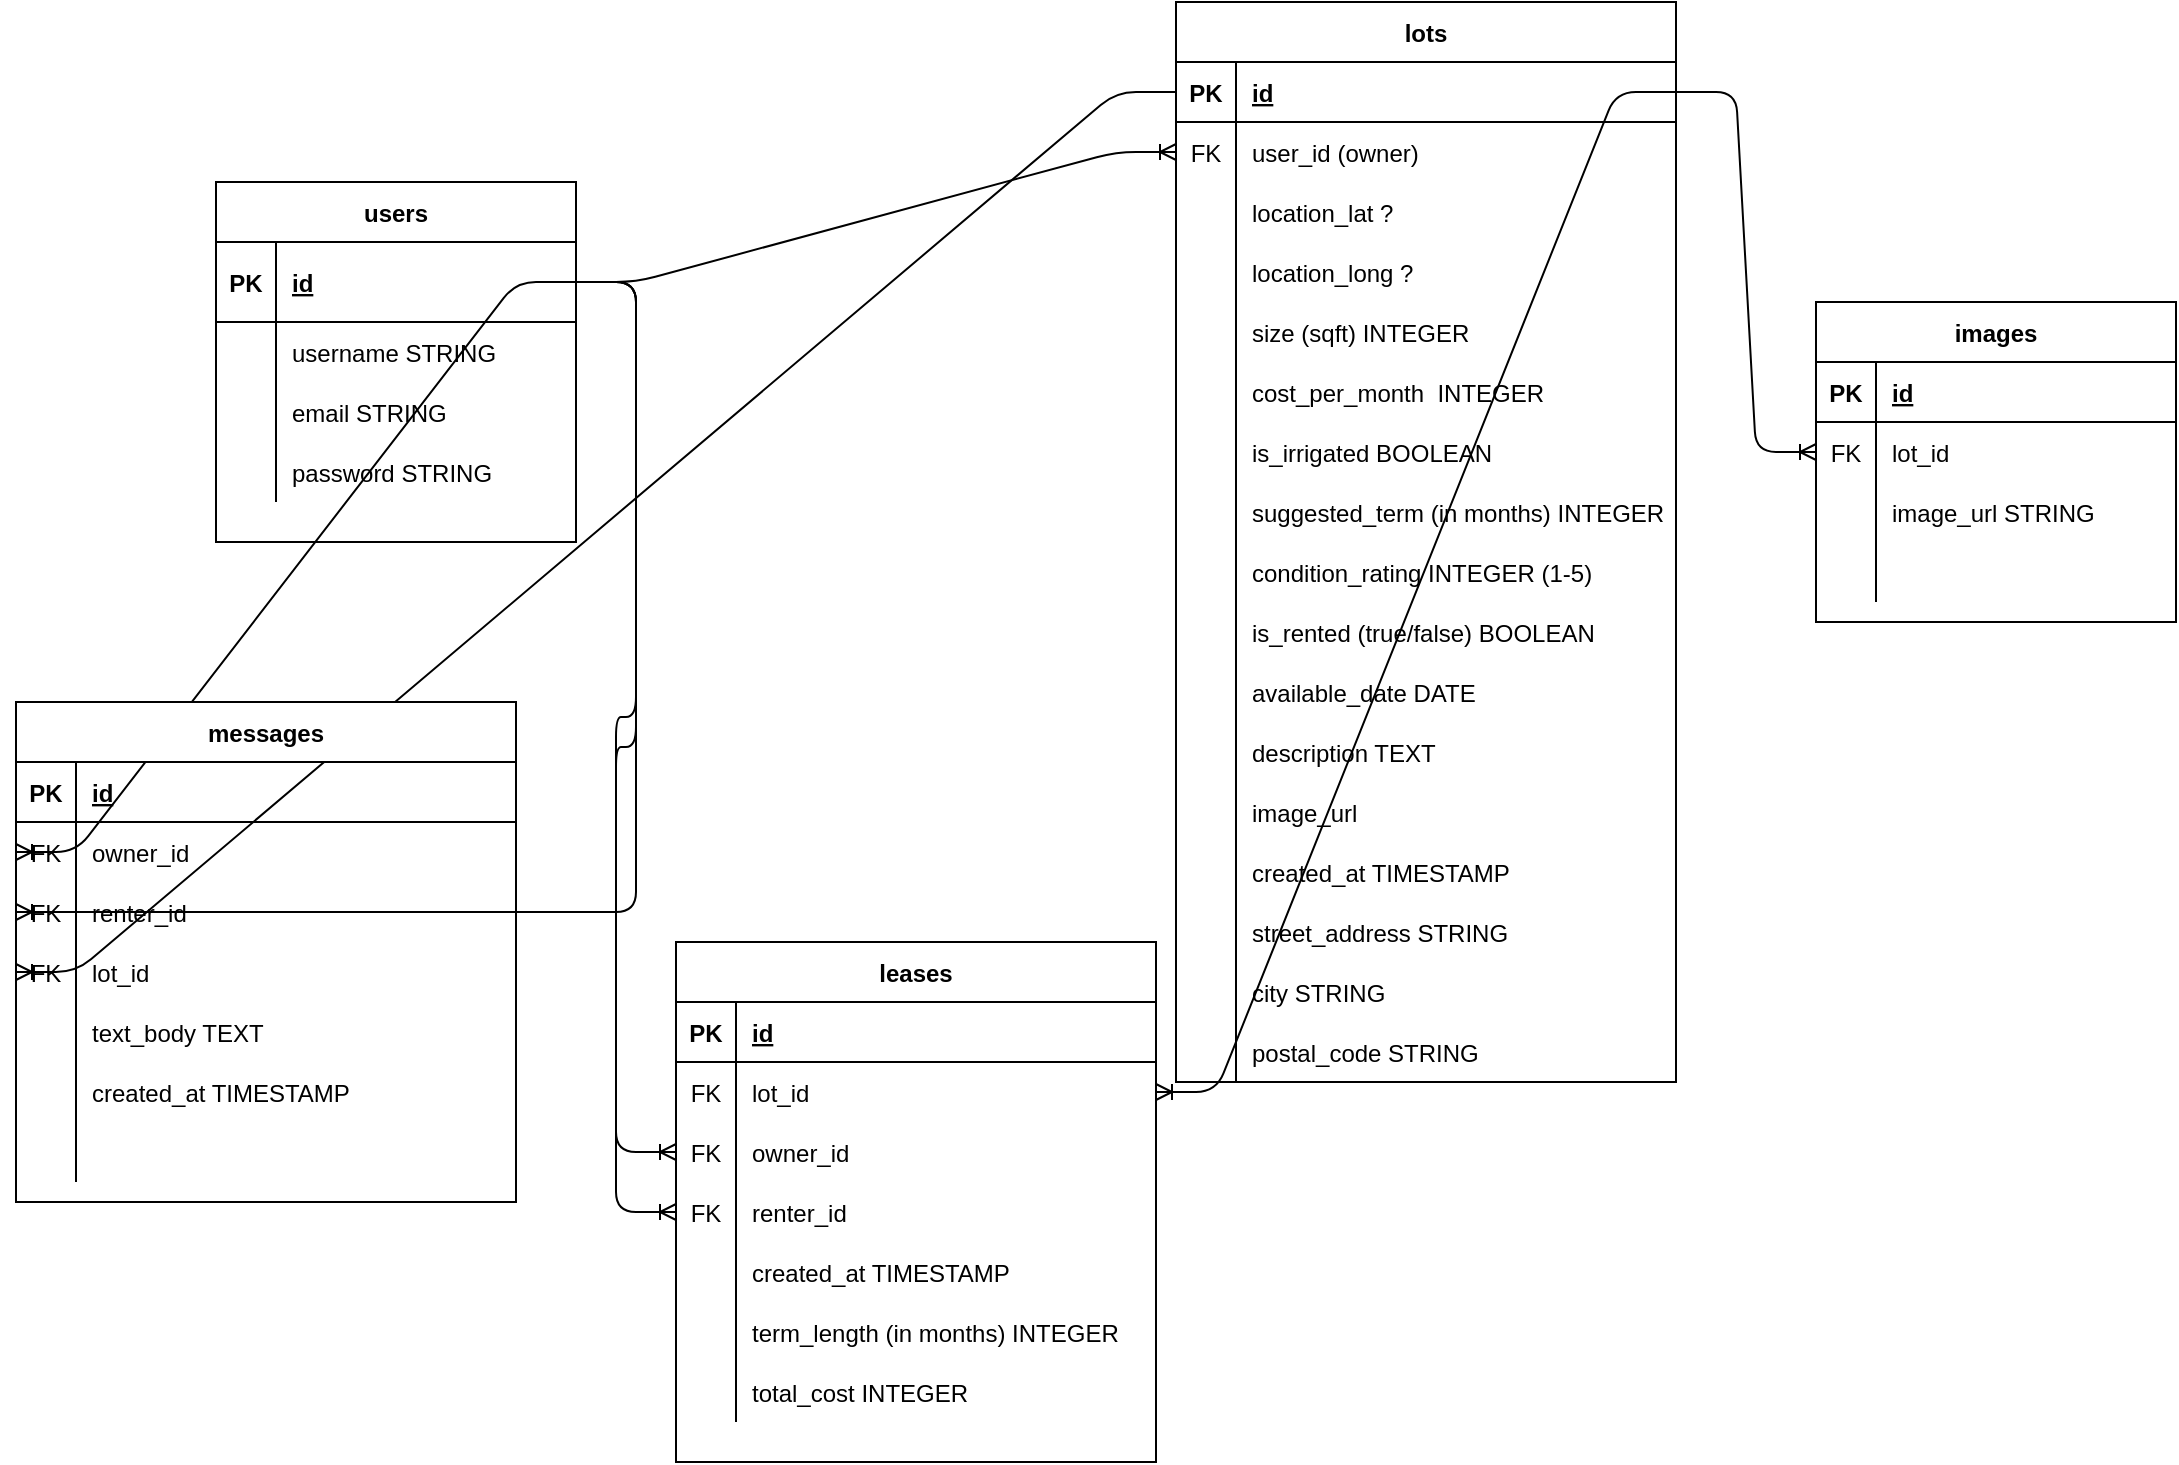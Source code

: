 <mxfile version="13.6.9" type="github"><diagram id="R2lEEEUBdFMjLlhIrx00" name="Page-1"><mxGraphModel dx="2272" dy="1901" grid="1" gridSize="10" guides="1" tooltips="1" connect="1" arrows="1" fold="1" page="1" pageScale="1" pageWidth="850" pageHeight="1100" math="0" shadow="0" extFonts="Permanent Marker^https://fonts.googleapis.com/css?family=Permanent+Marker"><root><mxCell id="0"/><mxCell id="1" parent="0"/><mxCell id="a0rwu356vrg9U6eMvAdR-112" value="" style="edgeStyle=entityRelationEdgeStyle;fontSize=12;html=1;endArrow=ERoneToMany;exitX=1;exitY=0.5;exitDx=0;exitDy=0;entryX=0;entryY=0.5;entryDx=0;entryDy=0;" parent="1" source="C-vyLk0tnHw3VtMMgP7b-3" target="a0rwu356vrg9U6eMvAdR-120" edge="1"><mxGeometry width="100" height="100" relative="1" as="geometry"><mxPoint x="340" y="490" as="sourcePoint"/><mxPoint x="260" y="380" as="targetPoint"/></mxGeometry></mxCell><mxCell id="a0rwu356vrg9U6eMvAdR-151" value="" style="edgeStyle=entityRelationEdgeStyle;fontSize=12;html=1;endArrow=ERoneToMany;exitX=1;exitY=0.5;exitDx=0;exitDy=0;" parent="1" source="C-vyLk0tnHw3VtMMgP7b-24" target="a0rwu356vrg9U6eMvAdR-141" edge="1"><mxGeometry width="100" height="100" relative="1" as="geometry"><mxPoint x="340" y="490" as="sourcePoint"/><mxPoint x="440" y="390" as="targetPoint"/></mxGeometry></mxCell><mxCell id="ce0OJSLuNJssaKW6J5mn-14" value="" style="edgeStyle=entityRelationEdgeStyle;fontSize=12;html=1;endArrow=ERoneToMany;entryX=0;entryY=0.5;entryDx=0;entryDy=0;" parent="1" source="C-vyLk0tnHw3VtMMgP7b-24" target="ce0OJSLuNJssaKW6J5mn-5" edge="1"><mxGeometry width="100" height="100" relative="1" as="geometry"><mxPoint x="500" y="60" as="sourcePoint"/><mxPoint x="470" y="410" as="targetPoint"/></mxGeometry></mxCell><mxCell id="ce0OJSLuNJssaKW6J5mn-21" value="" style="edgeStyle=entityRelationEdgeStyle;fontSize=12;html=1;endArrow=ERoneToMany;exitX=1;exitY=0.5;exitDx=0;exitDy=0;" parent="1" source="C-vyLk0tnHw3VtMMgP7b-3" target="a0rwu356vrg9U6eMvAdR-144" edge="1"><mxGeometry width="100" height="100" relative="1" as="geometry"><mxPoint x="470" y="55" as="sourcePoint"/><mxPoint x="360" y="635" as="targetPoint"/></mxGeometry></mxCell><mxCell id="ce0OJSLuNJssaKW6J5mn-22" value="" style="edgeStyle=entityRelationEdgeStyle;fontSize=12;html=1;endArrow=ERoneToMany;entryX=0;entryY=0.5;entryDx=0;entryDy=0;" parent="1" source="C-vyLk0tnHw3VtMMgP7b-3" target="a0rwu356vrg9U6eMvAdR-147" edge="1"><mxGeometry width="100" height="100" relative="1" as="geometry"><mxPoint x="470" y="85" as="sourcePoint"/><mxPoint x="570" y="615" as="targetPoint"/></mxGeometry></mxCell><mxCell id="C-vyLk0tnHw3VtMMgP7b-23" value="lots" style="shape=table;startSize=30;container=1;collapsible=1;childLayout=tableLayout;fixedRows=1;rowLines=0;fontStyle=1;align=center;resizeLast=1;" parent="1" vertex="1"><mxGeometry x="500" y="-10" width="250" height="540" as="geometry"/></mxCell><mxCell id="C-vyLk0tnHw3VtMMgP7b-24" value="" style="shape=partialRectangle;collapsible=0;dropTarget=0;pointerEvents=0;fillColor=none;points=[[0,0.5],[1,0.5]];portConstraint=eastwest;top=0;left=0;right=0;bottom=1;" parent="C-vyLk0tnHw3VtMMgP7b-23" vertex="1"><mxGeometry y="30" width="250" height="30" as="geometry"/></mxCell><mxCell id="C-vyLk0tnHw3VtMMgP7b-25" value="PK" style="shape=partialRectangle;overflow=hidden;connectable=0;fillColor=none;top=0;left=0;bottom=0;right=0;fontStyle=1;" parent="C-vyLk0tnHw3VtMMgP7b-24" vertex="1"><mxGeometry width="30" height="30" as="geometry"/></mxCell><mxCell id="C-vyLk0tnHw3VtMMgP7b-26" value="id" style="shape=partialRectangle;overflow=hidden;connectable=0;fillColor=none;top=0;left=0;bottom=0;right=0;align=left;spacingLeft=6;fontStyle=5;" parent="C-vyLk0tnHw3VtMMgP7b-24" vertex="1"><mxGeometry x="30" width="220" height="30" as="geometry"/></mxCell><mxCell id="a0rwu356vrg9U6eMvAdR-120" style="shape=partialRectangle;collapsible=0;dropTarget=0;pointerEvents=0;fillColor=none;points=[[0,0.5],[1,0.5]];portConstraint=eastwest;top=0;left=0;right=0;bottom=0;" parent="C-vyLk0tnHw3VtMMgP7b-23" vertex="1"><mxGeometry y="60" width="250" height="30" as="geometry"/></mxCell><mxCell id="a0rwu356vrg9U6eMvAdR-121" value="FK" style="shape=partialRectangle;overflow=hidden;connectable=0;fillColor=none;top=0;left=0;bottom=0;right=0;" parent="a0rwu356vrg9U6eMvAdR-120" vertex="1"><mxGeometry width="30" height="30" as="geometry"/></mxCell><mxCell id="a0rwu356vrg9U6eMvAdR-122" value="user_id (owner)" style="shape=partialRectangle;overflow=hidden;connectable=0;fillColor=none;top=0;left=0;bottom=0;right=0;align=left;spacingLeft=6;" parent="a0rwu356vrg9U6eMvAdR-120" vertex="1"><mxGeometry x="30" width="220" height="30" as="geometry"/></mxCell><mxCell id="C-vyLk0tnHw3VtMMgP7b-27" value="" style="shape=partialRectangle;collapsible=0;dropTarget=0;pointerEvents=0;fillColor=none;points=[[0,0.5],[1,0.5]];portConstraint=eastwest;top=0;left=0;right=0;bottom=0;" parent="C-vyLk0tnHw3VtMMgP7b-23" vertex="1"><mxGeometry y="90" width="250" height="30" as="geometry"/></mxCell><mxCell id="C-vyLk0tnHw3VtMMgP7b-28" value="" style="shape=partialRectangle;overflow=hidden;connectable=0;fillColor=none;top=0;left=0;bottom=0;right=0;" parent="C-vyLk0tnHw3VtMMgP7b-27" vertex="1"><mxGeometry width="30" height="30" as="geometry"/></mxCell><mxCell id="C-vyLk0tnHw3VtMMgP7b-29" value="location_lat ?" style="shape=partialRectangle;overflow=hidden;connectable=0;fillColor=none;top=0;left=0;bottom=0;right=0;align=left;spacingLeft=6;" parent="C-vyLk0tnHw3VtMMgP7b-27" vertex="1"><mxGeometry x="30" width="220" height="30" as="geometry"/></mxCell><mxCell id="a0rwu356vrg9U6eMvAdR-4" value="" style="shape=partialRectangle;collapsible=0;dropTarget=0;pointerEvents=0;fillColor=none;points=[[0,0.5],[1,0.5]];portConstraint=eastwest;top=0;left=0;right=0;bottom=0;" parent="C-vyLk0tnHw3VtMMgP7b-23" vertex="1"><mxGeometry y="120" width="250" height="30" as="geometry"/></mxCell><mxCell id="a0rwu356vrg9U6eMvAdR-5" value="" style="shape=partialRectangle;overflow=hidden;connectable=0;fillColor=none;top=0;left=0;bottom=0;right=0;" parent="a0rwu356vrg9U6eMvAdR-4" vertex="1"><mxGeometry width="30" height="30" as="geometry"/></mxCell><mxCell id="a0rwu356vrg9U6eMvAdR-6" value="location_long ?" style="shape=partialRectangle;overflow=hidden;connectable=0;fillColor=none;top=0;left=0;bottom=0;right=0;align=left;spacingLeft=6;" parent="a0rwu356vrg9U6eMvAdR-4" vertex="1"><mxGeometry x="30" width="220" height="30" as="geometry"/></mxCell><mxCell id="a0rwu356vrg9U6eMvAdR-7" value="" style="shape=partialRectangle;collapsible=0;dropTarget=0;pointerEvents=0;fillColor=none;points=[[0,0.5],[1,0.5]];portConstraint=eastwest;top=0;left=0;right=0;bottom=0;" parent="C-vyLk0tnHw3VtMMgP7b-23" vertex="1"><mxGeometry y="150" width="250" height="30" as="geometry"/></mxCell><mxCell id="a0rwu356vrg9U6eMvAdR-8" value="" style="shape=partialRectangle;overflow=hidden;connectable=0;fillColor=none;top=0;left=0;bottom=0;right=0;" parent="a0rwu356vrg9U6eMvAdR-7" vertex="1"><mxGeometry width="30" height="30" as="geometry"/></mxCell><mxCell id="a0rwu356vrg9U6eMvAdR-9" value="size (sqft) INTEGER" style="shape=partialRectangle;overflow=hidden;connectable=0;fillColor=none;top=0;left=0;bottom=0;right=0;align=left;spacingLeft=6;" parent="a0rwu356vrg9U6eMvAdR-7" vertex="1"><mxGeometry x="30" width="220" height="30" as="geometry"/></mxCell><mxCell id="a0rwu356vrg9U6eMvAdR-10" value="" style="shape=partialRectangle;collapsible=0;dropTarget=0;pointerEvents=0;fillColor=none;points=[[0,0.5],[1,0.5]];portConstraint=eastwest;top=0;left=0;right=0;bottom=0;" parent="C-vyLk0tnHw3VtMMgP7b-23" vertex="1"><mxGeometry y="180" width="250" height="30" as="geometry"/></mxCell><mxCell id="a0rwu356vrg9U6eMvAdR-11" value="" style="shape=partialRectangle;overflow=hidden;connectable=0;fillColor=none;top=0;left=0;bottom=0;right=0;" parent="a0rwu356vrg9U6eMvAdR-10" vertex="1"><mxGeometry width="30" height="30" as="geometry"/></mxCell><mxCell id="a0rwu356vrg9U6eMvAdR-12" value="cost_per_month  INTEGER" style="shape=partialRectangle;overflow=hidden;connectable=0;fillColor=none;top=0;left=0;bottom=0;right=0;align=left;spacingLeft=6;" parent="a0rwu356vrg9U6eMvAdR-10" vertex="1"><mxGeometry x="30" width="220" height="30" as="geometry"/></mxCell><mxCell id="a0rwu356vrg9U6eMvAdR-13" value="" style="shape=partialRectangle;collapsible=0;dropTarget=0;pointerEvents=0;fillColor=none;points=[[0,0.5],[1,0.5]];portConstraint=eastwest;top=0;left=0;right=0;bottom=0;" parent="C-vyLk0tnHw3VtMMgP7b-23" vertex="1"><mxGeometry y="210" width="250" height="30" as="geometry"/></mxCell><mxCell id="a0rwu356vrg9U6eMvAdR-14" value="" style="shape=partialRectangle;overflow=hidden;connectable=0;fillColor=none;top=0;left=0;bottom=0;right=0;" parent="a0rwu356vrg9U6eMvAdR-13" vertex="1"><mxGeometry width="30" height="30" as="geometry"/></mxCell><mxCell id="a0rwu356vrg9U6eMvAdR-15" value="is_irrigated BOOLEAN" style="shape=partialRectangle;overflow=hidden;connectable=0;fillColor=none;top=0;left=0;bottom=0;right=0;align=left;spacingLeft=6;" parent="a0rwu356vrg9U6eMvAdR-13" vertex="1"><mxGeometry x="30" width="220" height="30" as="geometry"/></mxCell><mxCell id="a0rwu356vrg9U6eMvAdR-16" value="" style="shape=partialRectangle;collapsible=0;dropTarget=0;pointerEvents=0;fillColor=none;points=[[0,0.5],[1,0.5]];portConstraint=eastwest;top=0;left=0;right=0;bottom=0;" parent="C-vyLk0tnHw3VtMMgP7b-23" vertex="1"><mxGeometry y="240" width="250" height="30" as="geometry"/></mxCell><mxCell id="a0rwu356vrg9U6eMvAdR-17" value="" style="shape=partialRectangle;overflow=hidden;connectable=0;fillColor=none;top=0;left=0;bottom=0;right=0;" parent="a0rwu356vrg9U6eMvAdR-16" vertex="1"><mxGeometry width="30" height="30" as="geometry"/></mxCell><mxCell id="a0rwu356vrg9U6eMvAdR-18" value="suggested_term (in months) INTEGER" style="shape=partialRectangle;overflow=hidden;connectable=0;fillColor=none;top=0;left=0;bottom=0;right=0;align=left;spacingLeft=6;" parent="a0rwu356vrg9U6eMvAdR-16" vertex="1"><mxGeometry x="30" width="220" height="30" as="geometry"/></mxCell><mxCell id="a0rwu356vrg9U6eMvAdR-85" value="" style="shape=partialRectangle;collapsible=0;dropTarget=0;pointerEvents=0;fillColor=none;points=[[0,0.5],[1,0.5]];portConstraint=eastwest;top=0;left=0;right=0;bottom=0;" parent="C-vyLk0tnHw3VtMMgP7b-23" vertex="1"><mxGeometry y="270" width="250" height="30" as="geometry"/></mxCell><mxCell id="a0rwu356vrg9U6eMvAdR-86" value="" style="shape=partialRectangle;overflow=hidden;connectable=0;fillColor=none;top=0;left=0;bottom=0;right=0;" parent="a0rwu356vrg9U6eMvAdR-85" vertex="1"><mxGeometry width="30" height="30" as="geometry"/></mxCell><mxCell id="a0rwu356vrg9U6eMvAdR-87" value="condition_rating INTEGER (1-5)" style="shape=partialRectangle;overflow=hidden;connectable=0;fillColor=none;top=0;left=0;bottom=0;right=0;align=left;spacingLeft=6;" parent="a0rwu356vrg9U6eMvAdR-85" vertex="1"><mxGeometry x="30" width="220" height="30" as="geometry"/></mxCell><mxCell id="a0rwu356vrg9U6eMvAdR-116" style="shape=partialRectangle;collapsible=0;dropTarget=0;pointerEvents=0;fillColor=none;points=[[0,0.5],[1,0.5]];portConstraint=eastwest;top=0;left=0;right=0;bottom=0;" parent="C-vyLk0tnHw3VtMMgP7b-23" vertex="1"><mxGeometry y="300" width="250" height="30" as="geometry"/></mxCell><mxCell id="a0rwu356vrg9U6eMvAdR-117" style="shape=partialRectangle;overflow=hidden;connectable=0;fillColor=none;top=0;left=0;bottom=0;right=0;" parent="a0rwu356vrg9U6eMvAdR-116" vertex="1"><mxGeometry width="30" height="30" as="geometry"/></mxCell><mxCell id="a0rwu356vrg9U6eMvAdR-118" value="is_rented (true/false) BOOLEAN" style="shape=partialRectangle;overflow=hidden;connectable=0;fillColor=none;top=0;left=0;bottom=0;right=0;align=left;spacingLeft=6;" parent="a0rwu356vrg9U6eMvAdR-116" vertex="1"><mxGeometry x="30" width="220" height="30" as="geometry"/></mxCell><mxCell id="ce0OJSLuNJssaKW6J5mn-18" style="shape=partialRectangle;collapsible=0;dropTarget=0;pointerEvents=0;fillColor=none;points=[[0,0.5],[1,0.5]];portConstraint=eastwest;top=0;left=0;right=0;bottom=0;" parent="C-vyLk0tnHw3VtMMgP7b-23" vertex="1"><mxGeometry y="330" width="250" height="30" as="geometry"/></mxCell><mxCell id="ce0OJSLuNJssaKW6J5mn-19" style="shape=partialRectangle;overflow=hidden;connectable=0;fillColor=none;top=0;left=0;bottom=0;right=0;" parent="ce0OJSLuNJssaKW6J5mn-18" vertex="1"><mxGeometry width="30" height="30" as="geometry"/></mxCell><mxCell id="ce0OJSLuNJssaKW6J5mn-20" value="available_date DATE" style="shape=partialRectangle;overflow=hidden;connectable=0;fillColor=none;top=0;left=0;bottom=0;right=0;align=left;spacingLeft=6;" parent="ce0OJSLuNJssaKW6J5mn-18" vertex="1"><mxGeometry x="30" width="220" height="30" as="geometry"/></mxCell><mxCell id="a0rwu356vrg9U6eMvAdR-109" style="shape=partialRectangle;collapsible=0;dropTarget=0;pointerEvents=0;fillColor=none;points=[[0,0.5],[1,0.5]];portConstraint=eastwest;top=0;left=0;right=0;bottom=0;" parent="C-vyLk0tnHw3VtMMgP7b-23" vertex="1"><mxGeometry y="360" width="250" height="30" as="geometry"/></mxCell><mxCell id="a0rwu356vrg9U6eMvAdR-110" style="shape=partialRectangle;overflow=hidden;connectable=0;fillColor=none;top=0;left=0;bottom=0;right=0;" parent="a0rwu356vrg9U6eMvAdR-109" vertex="1"><mxGeometry width="30" height="30" as="geometry"/></mxCell><mxCell id="a0rwu356vrg9U6eMvAdR-111" value="description TEXT" style="shape=partialRectangle;overflow=hidden;connectable=0;fillColor=none;top=0;left=0;bottom=0;right=0;align=left;spacingLeft=6;" parent="a0rwu356vrg9U6eMvAdR-109" vertex="1"><mxGeometry x="30" width="220" height="30" as="geometry"/></mxCell><mxCell id="a0rwu356vrg9U6eMvAdR-158" style="shape=partialRectangle;collapsible=0;dropTarget=0;pointerEvents=0;fillColor=none;points=[[0,0.5],[1,0.5]];portConstraint=eastwest;top=0;left=0;right=0;bottom=0;" parent="C-vyLk0tnHw3VtMMgP7b-23" vertex="1"><mxGeometry y="390" width="250" height="30" as="geometry"/></mxCell><mxCell id="a0rwu356vrg9U6eMvAdR-159" style="shape=partialRectangle;overflow=hidden;connectable=0;fillColor=none;top=0;left=0;bottom=0;right=0;" parent="a0rwu356vrg9U6eMvAdR-158" vertex="1"><mxGeometry width="30" height="30" as="geometry"/></mxCell><mxCell id="a0rwu356vrg9U6eMvAdR-160" value="image_url" style="shape=partialRectangle;overflow=hidden;connectable=0;fillColor=none;top=0;left=0;bottom=0;right=0;align=left;spacingLeft=6;" parent="a0rwu356vrg9U6eMvAdR-158" vertex="1"><mxGeometry x="30" width="220" height="30" as="geometry"/></mxCell><mxCell id="a0rwu356vrg9U6eMvAdR-91" value="" style="shape=partialRectangle;collapsible=0;dropTarget=0;pointerEvents=0;fillColor=none;points=[[0,0.5],[1,0.5]];portConstraint=eastwest;top=0;left=0;right=0;bottom=0;" parent="C-vyLk0tnHw3VtMMgP7b-23" vertex="1"><mxGeometry y="420" width="250" height="30" as="geometry"/></mxCell><mxCell id="a0rwu356vrg9U6eMvAdR-92" value="" style="shape=partialRectangle;overflow=hidden;connectable=0;fillColor=none;top=0;left=0;bottom=0;right=0;" parent="a0rwu356vrg9U6eMvAdR-91" vertex="1"><mxGeometry width="30" height="30" as="geometry"/></mxCell><mxCell id="a0rwu356vrg9U6eMvAdR-93" value="created_at TIMESTAMP" style="shape=partialRectangle;overflow=hidden;connectable=0;fillColor=none;top=0;left=0;bottom=0;right=0;align=left;spacingLeft=6;" parent="a0rwu356vrg9U6eMvAdR-91" vertex="1"><mxGeometry x="30" width="220" height="30" as="geometry"/></mxCell><mxCell id="ce0OJSLuNJssaKW6J5mn-15" style="shape=partialRectangle;collapsible=0;dropTarget=0;pointerEvents=0;fillColor=none;points=[[0,0.5],[1,0.5]];portConstraint=eastwest;top=0;left=0;right=0;bottom=0;" parent="C-vyLk0tnHw3VtMMgP7b-23" vertex="1"><mxGeometry y="450" width="250" height="30" as="geometry"/></mxCell><mxCell id="ce0OJSLuNJssaKW6J5mn-16" style="shape=partialRectangle;overflow=hidden;connectable=0;fillColor=none;top=0;left=0;bottom=0;right=0;" parent="ce0OJSLuNJssaKW6J5mn-15" vertex="1"><mxGeometry width="30" height="30" as="geometry"/></mxCell><mxCell id="ce0OJSLuNJssaKW6J5mn-17" value="street_address STRING" style="shape=partialRectangle;overflow=hidden;connectable=0;fillColor=none;top=0;left=0;bottom=0;right=0;align=left;spacingLeft=6;" parent="ce0OJSLuNJssaKW6J5mn-15" vertex="1"><mxGeometry x="30" width="220" height="30" as="geometry"/></mxCell><mxCell id="a0rwu356vrg9U6eMvAdR-94" value="" style="shape=partialRectangle;collapsible=0;dropTarget=0;pointerEvents=0;fillColor=none;points=[[0,0.5],[1,0.5]];portConstraint=eastwest;top=0;left=0;right=0;bottom=0;" parent="C-vyLk0tnHw3VtMMgP7b-23" vertex="1"><mxGeometry y="480" width="250" height="30" as="geometry"/></mxCell><mxCell id="a0rwu356vrg9U6eMvAdR-95" value="" style="shape=partialRectangle;overflow=hidden;connectable=0;fillColor=none;top=0;left=0;bottom=0;right=0;" parent="a0rwu356vrg9U6eMvAdR-94" vertex="1"><mxGeometry width="30" height="30" as="geometry"/></mxCell><mxCell id="a0rwu356vrg9U6eMvAdR-96" value="city STRING" style="shape=partialRectangle;overflow=hidden;connectable=0;fillColor=none;top=0;left=0;bottom=0;right=0;align=left;spacingLeft=6;" parent="a0rwu356vrg9U6eMvAdR-94" vertex="1"><mxGeometry x="30" width="220" height="30" as="geometry"/></mxCell><mxCell id="a0rwu356vrg9U6eMvAdR-97" value="" style="shape=partialRectangle;collapsible=0;dropTarget=0;pointerEvents=0;fillColor=none;points=[[0,0.5],[1,0.5]];portConstraint=eastwest;top=0;left=0;right=0;bottom=0;" parent="C-vyLk0tnHw3VtMMgP7b-23" vertex="1"><mxGeometry y="510" width="250" height="30" as="geometry"/></mxCell><mxCell id="a0rwu356vrg9U6eMvAdR-98" value="" style="shape=partialRectangle;overflow=hidden;connectable=0;fillColor=none;top=0;left=0;bottom=0;right=0;" parent="a0rwu356vrg9U6eMvAdR-97" vertex="1"><mxGeometry width="30" height="30" as="geometry"/></mxCell><mxCell id="a0rwu356vrg9U6eMvAdR-99" value="postal_code STRING" style="shape=partialRectangle;overflow=hidden;connectable=0;fillColor=none;top=0;left=0;bottom=0;right=0;align=left;spacingLeft=6;" parent="a0rwu356vrg9U6eMvAdR-97" vertex="1"><mxGeometry x="30" width="220" height="30" as="geometry"/></mxCell><mxCell id="ce0OJSLuNJssaKW6J5mn-1" value="images" style="shape=table;startSize=30;container=1;collapsible=1;childLayout=tableLayout;fixedRows=1;rowLines=0;fontStyle=1;align=center;resizeLast=1;" parent="1" vertex="1"><mxGeometry x="820" y="140" width="180" height="160" as="geometry"/></mxCell><mxCell id="ce0OJSLuNJssaKW6J5mn-2" value="" style="shape=partialRectangle;collapsible=0;dropTarget=0;pointerEvents=0;fillColor=none;top=0;left=0;bottom=1;right=0;points=[[0,0.5],[1,0.5]];portConstraint=eastwest;" parent="ce0OJSLuNJssaKW6J5mn-1" vertex="1"><mxGeometry y="30" width="180" height="30" as="geometry"/></mxCell><mxCell id="ce0OJSLuNJssaKW6J5mn-3" value="PK" style="shape=partialRectangle;connectable=0;fillColor=none;top=0;left=0;bottom=0;right=0;fontStyle=1;overflow=hidden;" parent="ce0OJSLuNJssaKW6J5mn-2" vertex="1"><mxGeometry width="30" height="30" as="geometry"/></mxCell><mxCell id="ce0OJSLuNJssaKW6J5mn-4" value="id" style="shape=partialRectangle;connectable=0;fillColor=none;top=0;left=0;bottom=0;right=0;align=left;spacingLeft=6;fontStyle=5;overflow=hidden;" parent="ce0OJSLuNJssaKW6J5mn-2" vertex="1"><mxGeometry x="30" width="150" height="30" as="geometry"/></mxCell><mxCell id="ce0OJSLuNJssaKW6J5mn-5" value="" style="shape=partialRectangle;collapsible=0;dropTarget=0;pointerEvents=0;fillColor=none;top=0;left=0;bottom=0;right=0;points=[[0,0.5],[1,0.5]];portConstraint=eastwest;" parent="ce0OJSLuNJssaKW6J5mn-1" vertex="1"><mxGeometry y="60" width="180" height="30" as="geometry"/></mxCell><mxCell id="ce0OJSLuNJssaKW6J5mn-6" value="FK" style="shape=partialRectangle;connectable=0;fillColor=none;top=0;left=0;bottom=0;right=0;editable=1;overflow=hidden;" parent="ce0OJSLuNJssaKW6J5mn-5" vertex="1"><mxGeometry width="30" height="30" as="geometry"/></mxCell><mxCell id="ce0OJSLuNJssaKW6J5mn-7" value="lot_id" style="shape=partialRectangle;connectable=0;fillColor=none;top=0;left=0;bottom=0;right=0;align=left;spacingLeft=6;overflow=hidden;" parent="ce0OJSLuNJssaKW6J5mn-5" vertex="1"><mxGeometry x="30" width="150" height="30" as="geometry"/></mxCell><mxCell id="ce0OJSLuNJssaKW6J5mn-8" value="" style="shape=partialRectangle;collapsible=0;dropTarget=0;pointerEvents=0;fillColor=none;top=0;left=0;bottom=0;right=0;points=[[0,0.5],[1,0.5]];portConstraint=eastwest;" parent="ce0OJSLuNJssaKW6J5mn-1" vertex="1"><mxGeometry y="90" width="180" height="30" as="geometry"/></mxCell><mxCell id="ce0OJSLuNJssaKW6J5mn-9" value="" style="shape=partialRectangle;connectable=0;fillColor=none;top=0;left=0;bottom=0;right=0;editable=1;overflow=hidden;" parent="ce0OJSLuNJssaKW6J5mn-8" vertex="1"><mxGeometry width="30" height="30" as="geometry"/></mxCell><mxCell id="ce0OJSLuNJssaKW6J5mn-10" value="image_url STRING" style="shape=partialRectangle;connectable=0;fillColor=none;top=0;left=0;bottom=0;right=0;align=left;spacingLeft=6;overflow=hidden;" parent="ce0OJSLuNJssaKW6J5mn-8" vertex="1"><mxGeometry x="30" width="150" height="30" as="geometry"/></mxCell><mxCell id="ce0OJSLuNJssaKW6J5mn-11" value="" style="shape=partialRectangle;collapsible=0;dropTarget=0;pointerEvents=0;fillColor=none;top=0;left=0;bottom=0;right=0;points=[[0,0.5],[1,0.5]];portConstraint=eastwest;" parent="ce0OJSLuNJssaKW6J5mn-1" vertex="1"><mxGeometry y="120" width="180" height="30" as="geometry"/></mxCell><mxCell id="ce0OJSLuNJssaKW6J5mn-12" value="" style="shape=partialRectangle;connectable=0;fillColor=none;top=0;left=0;bottom=0;right=0;editable=1;overflow=hidden;" parent="ce0OJSLuNJssaKW6J5mn-11" vertex="1"><mxGeometry width="30" height="30" as="geometry"/></mxCell><mxCell id="ce0OJSLuNJssaKW6J5mn-13" value="" style="shape=partialRectangle;connectable=0;fillColor=none;top=0;left=0;bottom=0;right=0;align=left;spacingLeft=6;overflow=hidden;" parent="ce0OJSLuNJssaKW6J5mn-11" vertex="1"><mxGeometry x="30" width="150" height="30" as="geometry"/></mxCell><mxCell id="C-vyLk0tnHw3VtMMgP7b-2" value="users" style="shape=table;startSize=30;container=1;collapsible=1;childLayout=tableLayout;fixedRows=1;rowLines=0;fontStyle=1;align=center;resizeLast=1;" parent="1" vertex="1"><mxGeometry x="20" y="80" width="180" height="180" as="geometry"/></mxCell><mxCell id="C-vyLk0tnHw3VtMMgP7b-3" value="" style="shape=partialRectangle;collapsible=0;dropTarget=0;pointerEvents=0;fillColor=none;points=[[0,0.5],[1,0.5]];portConstraint=eastwest;top=0;left=0;right=0;bottom=1;" parent="C-vyLk0tnHw3VtMMgP7b-2" vertex="1"><mxGeometry y="30" width="180" height="40" as="geometry"/></mxCell><mxCell id="C-vyLk0tnHw3VtMMgP7b-4" value="PK" style="shape=partialRectangle;overflow=hidden;connectable=0;fillColor=none;top=0;left=0;bottom=0;right=0;fontStyle=1;" parent="C-vyLk0tnHw3VtMMgP7b-3" vertex="1"><mxGeometry width="30" height="40" as="geometry"/></mxCell><mxCell id="C-vyLk0tnHw3VtMMgP7b-5" value="id" style="shape=partialRectangle;overflow=hidden;connectable=0;fillColor=none;top=0;left=0;bottom=0;right=0;align=left;spacingLeft=6;fontStyle=5;" parent="C-vyLk0tnHw3VtMMgP7b-3" vertex="1"><mxGeometry x="30" width="150" height="40" as="geometry"/></mxCell><mxCell id="C-vyLk0tnHw3VtMMgP7b-6" value="" style="shape=partialRectangle;collapsible=0;dropTarget=0;pointerEvents=0;fillColor=none;points=[[0,0.5],[1,0.5]];portConstraint=eastwest;top=0;left=0;right=0;bottom=0;" parent="C-vyLk0tnHw3VtMMgP7b-2" vertex="1"><mxGeometry y="70" width="180" height="30" as="geometry"/></mxCell><mxCell id="C-vyLk0tnHw3VtMMgP7b-7" value="" style="shape=partialRectangle;overflow=hidden;connectable=0;fillColor=none;top=0;left=0;bottom=0;right=0;" parent="C-vyLk0tnHw3VtMMgP7b-6" vertex="1"><mxGeometry width="30" height="30" as="geometry"/></mxCell><mxCell id="C-vyLk0tnHw3VtMMgP7b-8" value="username STRING" style="shape=partialRectangle;overflow=hidden;connectable=0;fillColor=none;top=0;left=0;bottom=0;right=0;align=left;spacingLeft=6;" parent="C-vyLk0tnHw3VtMMgP7b-6" vertex="1"><mxGeometry x="30" width="150" height="30" as="geometry"/></mxCell><mxCell id="C-vyLk0tnHw3VtMMgP7b-9" value="" style="shape=partialRectangle;collapsible=0;dropTarget=0;pointerEvents=0;fillColor=none;points=[[0,0.5],[1,0.5]];portConstraint=eastwest;top=0;left=0;right=0;bottom=0;" parent="C-vyLk0tnHw3VtMMgP7b-2" vertex="1"><mxGeometry y="100" width="180" height="30" as="geometry"/></mxCell><mxCell id="C-vyLk0tnHw3VtMMgP7b-10" value="" style="shape=partialRectangle;overflow=hidden;connectable=0;fillColor=none;top=0;left=0;bottom=0;right=0;" parent="C-vyLk0tnHw3VtMMgP7b-9" vertex="1"><mxGeometry width="30" height="30" as="geometry"/></mxCell><mxCell id="C-vyLk0tnHw3VtMMgP7b-11" value="email STRING" style="shape=partialRectangle;overflow=hidden;connectable=0;fillColor=none;top=0;left=0;bottom=0;right=0;align=left;spacingLeft=6;" parent="C-vyLk0tnHw3VtMMgP7b-9" vertex="1"><mxGeometry x="30" width="150" height="30" as="geometry"/></mxCell><mxCell id="a0rwu356vrg9U6eMvAdR-1" value="" style="shape=partialRectangle;collapsible=0;dropTarget=0;pointerEvents=0;fillColor=none;points=[[0,0.5],[1,0.5]];portConstraint=eastwest;top=0;left=0;right=0;bottom=0;" parent="C-vyLk0tnHw3VtMMgP7b-2" vertex="1"><mxGeometry y="130" width="180" height="30" as="geometry"/></mxCell><mxCell id="a0rwu356vrg9U6eMvAdR-2" value="" style="shape=partialRectangle;overflow=hidden;connectable=0;fillColor=none;top=0;left=0;bottom=0;right=0;" parent="a0rwu356vrg9U6eMvAdR-1" vertex="1"><mxGeometry width="30" height="30" as="geometry"/></mxCell><mxCell id="a0rwu356vrg9U6eMvAdR-3" value="password STRING" style="shape=partialRectangle;overflow=hidden;connectable=0;fillColor=none;top=0;left=0;bottom=0;right=0;align=left;spacingLeft=6;" parent="a0rwu356vrg9U6eMvAdR-1" vertex="1"><mxGeometry x="30" width="150" height="30" as="geometry"/></mxCell><mxCell id="a0rwu356vrg9U6eMvAdR-137" value="leases" style="shape=table;startSize=30;container=1;collapsible=1;childLayout=tableLayout;fixedRows=1;rowLines=0;fontStyle=1;align=center;resizeLast=1;" parent="1" vertex="1"><mxGeometry x="250" y="460" width="240" height="260" as="geometry"/></mxCell><mxCell id="a0rwu356vrg9U6eMvAdR-138" value="" style="shape=partialRectangle;collapsible=0;dropTarget=0;pointerEvents=0;fillColor=none;top=0;left=0;bottom=1;right=0;points=[[0,0.5],[1,0.5]];portConstraint=eastwest;" parent="a0rwu356vrg9U6eMvAdR-137" vertex="1"><mxGeometry y="30" width="240" height="30" as="geometry"/></mxCell><mxCell id="a0rwu356vrg9U6eMvAdR-139" value="PK" style="shape=partialRectangle;connectable=0;fillColor=none;top=0;left=0;bottom=0;right=0;fontStyle=1;overflow=hidden;" parent="a0rwu356vrg9U6eMvAdR-138" vertex="1"><mxGeometry width="30" height="30" as="geometry"/></mxCell><mxCell id="a0rwu356vrg9U6eMvAdR-140" value="id" style="shape=partialRectangle;connectable=0;fillColor=none;top=0;left=0;bottom=0;right=0;align=left;spacingLeft=6;fontStyle=5;overflow=hidden;" parent="a0rwu356vrg9U6eMvAdR-138" vertex="1"><mxGeometry x="30" width="210" height="30" as="geometry"/></mxCell><mxCell id="a0rwu356vrg9U6eMvAdR-141" value="" style="shape=partialRectangle;collapsible=0;dropTarget=0;pointerEvents=0;fillColor=none;top=0;left=0;bottom=0;right=0;points=[[0,0.5],[1,0.5]];portConstraint=eastwest;" parent="a0rwu356vrg9U6eMvAdR-137" vertex="1"><mxGeometry y="60" width="240" height="30" as="geometry"/></mxCell><mxCell id="a0rwu356vrg9U6eMvAdR-142" value="FK" style="shape=partialRectangle;connectable=0;fillColor=none;top=0;left=0;bottom=0;right=0;editable=1;overflow=hidden;" parent="a0rwu356vrg9U6eMvAdR-141" vertex="1"><mxGeometry width="30" height="30" as="geometry"/></mxCell><mxCell id="a0rwu356vrg9U6eMvAdR-143" value="lot_id" style="shape=partialRectangle;connectable=0;fillColor=none;top=0;left=0;bottom=0;right=0;align=left;spacingLeft=6;overflow=hidden;" parent="a0rwu356vrg9U6eMvAdR-141" vertex="1"><mxGeometry x="30" width="210" height="30" as="geometry"/></mxCell><mxCell id="a0rwu356vrg9U6eMvAdR-144" value="" style="shape=partialRectangle;collapsible=0;dropTarget=0;pointerEvents=0;fillColor=none;top=0;left=0;bottom=0;right=0;points=[[0,0.5],[1,0.5]];portConstraint=eastwest;" parent="a0rwu356vrg9U6eMvAdR-137" vertex="1"><mxGeometry y="90" width="240" height="30" as="geometry"/></mxCell><mxCell id="a0rwu356vrg9U6eMvAdR-145" value="FK" style="shape=partialRectangle;connectable=0;fillColor=none;top=0;left=0;bottom=0;right=0;editable=1;overflow=hidden;" parent="a0rwu356vrg9U6eMvAdR-144" vertex="1"><mxGeometry width="30" height="30" as="geometry"/></mxCell><mxCell id="a0rwu356vrg9U6eMvAdR-146" value="owner_id" style="shape=partialRectangle;connectable=0;fillColor=none;top=0;left=0;bottom=0;right=0;align=left;spacingLeft=6;overflow=hidden;" parent="a0rwu356vrg9U6eMvAdR-144" vertex="1"><mxGeometry x="30" width="210" height="30" as="geometry"/></mxCell><mxCell id="a0rwu356vrg9U6eMvAdR-147" value="" style="shape=partialRectangle;collapsible=0;dropTarget=0;pointerEvents=0;fillColor=none;top=0;left=0;bottom=0;right=0;points=[[0,0.5],[1,0.5]];portConstraint=eastwest;" parent="a0rwu356vrg9U6eMvAdR-137" vertex="1"><mxGeometry y="120" width="240" height="30" as="geometry"/></mxCell><mxCell id="a0rwu356vrg9U6eMvAdR-148" value="FK" style="shape=partialRectangle;connectable=0;fillColor=none;top=0;left=0;bottom=0;right=0;editable=1;overflow=hidden;" parent="a0rwu356vrg9U6eMvAdR-147" vertex="1"><mxGeometry width="30" height="30" as="geometry"/></mxCell><mxCell id="a0rwu356vrg9U6eMvAdR-149" value="renter_id" style="shape=partialRectangle;connectable=0;fillColor=none;top=0;left=0;bottom=0;right=0;align=left;spacingLeft=6;overflow=hidden;" parent="a0rwu356vrg9U6eMvAdR-147" vertex="1"><mxGeometry x="30" width="210" height="30" as="geometry"/></mxCell><mxCell id="a0rwu356vrg9U6eMvAdR-152" style="shape=partialRectangle;collapsible=0;dropTarget=0;pointerEvents=0;fillColor=none;top=0;left=0;bottom=0;right=0;points=[[0,0.5],[1,0.5]];portConstraint=eastwest;" parent="a0rwu356vrg9U6eMvAdR-137" vertex="1"><mxGeometry y="150" width="240" height="30" as="geometry"/></mxCell><mxCell id="a0rwu356vrg9U6eMvAdR-153" style="shape=partialRectangle;connectable=0;fillColor=none;top=0;left=0;bottom=0;right=0;editable=1;overflow=hidden;" parent="a0rwu356vrg9U6eMvAdR-152" vertex="1"><mxGeometry width="30" height="30" as="geometry"/></mxCell><mxCell id="a0rwu356vrg9U6eMvAdR-154" value="created_at TIMESTAMP" style="shape=partialRectangle;connectable=0;fillColor=none;top=0;left=0;bottom=0;right=0;align=left;spacingLeft=6;overflow=hidden;" parent="a0rwu356vrg9U6eMvAdR-152" vertex="1"><mxGeometry x="30" width="210" height="30" as="geometry"/></mxCell><mxCell id="a0rwu356vrg9U6eMvAdR-155" style="shape=partialRectangle;collapsible=0;dropTarget=0;pointerEvents=0;fillColor=none;top=0;left=0;bottom=0;right=0;points=[[0,0.5],[1,0.5]];portConstraint=eastwest;" parent="a0rwu356vrg9U6eMvAdR-137" vertex="1"><mxGeometry y="180" width="240" height="30" as="geometry"/></mxCell><mxCell id="a0rwu356vrg9U6eMvAdR-156" style="shape=partialRectangle;connectable=0;fillColor=none;top=0;left=0;bottom=0;right=0;editable=1;overflow=hidden;" parent="a0rwu356vrg9U6eMvAdR-155" vertex="1"><mxGeometry width="30" height="30" as="geometry"/></mxCell><mxCell id="a0rwu356vrg9U6eMvAdR-157" value="term_length (in months) INTEGER" style="shape=partialRectangle;connectable=0;fillColor=none;top=0;left=0;bottom=0;right=0;align=left;spacingLeft=6;overflow=hidden;" parent="a0rwu356vrg9U6eMvAdR-155" vertex="1"><mxGeometry x="30" width="210" height="30" as="geometry"/></mxCell><mxCell id="ce0OJSLuNJssaKW6J5mn-23" style="shape=partialRectangle;collapsible=0;dropTarget=0;pointerEvents=0;fillColor=none;top=0;left=0;bottom=0;right=0;points=[[0,0.5],[1,0.5]];portConstraint=eastwest;" parent="a0rwu356vrg9U6eMvAdR-137" vertex="1"><mxGeometry y="210" width="240" height="30" as="geometry"/></mxCell><mxCell id="ce0OJSLuNJssaKW6J5mn-24" style="shape=partialRectangle;connectable=0;fillColor=none;top=0;left=0;bottom=0;right=0;editable=1;overflow=hidden;" parent="ce0OJSLuNJssaKW6J5mn-23" vertex="1"><mxGeometry width="30" height="30" as="geometry"/></mxCell><mxCell id="ce0OJSLuNJssaKW6J5mn-25" value="total_cost INTEGER" style="shape=partialRectangle;connectable=0;fillColor=none;top=0;left=0;bottom=0;right=0;align=left;spacingLeft=6;overflow=hidden;" parent="ce0OJSLuNJssaKW6J5mn-23" vertex="1"><mxGeometry x="30" width="210" height="30" as="geometry"/></mxCell><mxCell id="ce0OJSLuNJssaKW6J5mn-44" value="" style="edgeStyle=entityRelationEdgeStyle;fontSize=12;html=1;endArrow=ERoneToMany;entryX=0;entryY=0.5;entryDx=0;entryDy=0;exitX=1;exitY=0.5;exitDx=0;exitDy=0;" parent="1" source="C-vyLk0tnHw3VtMMgP7b-3" target="C-vyLk0tnHw3VtMMgP7b-17" edge="1"><mxGeometry width="100" height="100" relative="1" as="geometry"><mxPoint x="-130" y="230" as="sourcePoint"/><mxPoint x="-30" y="130" as="targetPoint"/></mxGeometry></mxCell><mxCell id="ce0OJSLuNJssaKW6J5mn-45" value="" style="edgeStyle=entityRelationEdgeStyle;fontSize=12;html=1;endArrow=ERoneToMany;entryX=0;entryY=0.5;entryDx=0;entryDy=0;" parent="1" target="C-vyLk0tnHw3VtMMgP7b-20" edge="1"><mxGeometry width="100" height="100" relative="1" as="geometry"><mxPoint x="200" y="130" as="sourcePoint"/><mxPoint x="480" y="260" as="targetPoint"/></mxGeometry></mxCell><mxCell id="ce0OJSLuNJssaKW6J5mn-46" value="" style="edgeStyle=entityRelationEdgeStyle;fontSize=12;html=1;endArrow=ERoneToMany;entryX=0;entryY=0.5;entryDx=0;entryDy=0;" parent="1" source="C-vyLk0tnHw3VtMMgP7b-24" target="ce0OJSLuNJssaKW6J5mn-35" edge="1"><mxGeometry width="100" height="100" relative="1" as="geometry"><mxPoint x="380" y="360" as="sourcePoint"/><mxPoint x="480" y="260" as="targetPoint"/></mxGeometry></mxCell><mxCell id="C-vyLk0tnHw3VtMMgP7b-13" value="messages" style="shape=table;startSize=30;container=1;collapsible=1;childLayout=tableLayout;fixedRows=1;rowLines=0;fontStyle=1;align=center;resizeLast=1;" parent="1" vertex="1"><mxGeometry x="-80" y="340" width="250" height="250" as="geometry"/></mxCell><mxCell id="C-vyLk0tnHw3VtMMgP7b-14" value="" style="shape=partialRectangle;collapsible=0;dropTarget=0;pointerEvents=0;fillColor=none;points=[[0,0.5],[1,0.5]];portConstraint=eastwest;top=0;left=0;right=0;bottom=1;" parent="C-vyLk0tnHw3VtMMgP7b-13" vertex="1"><mxGeometry y="30" width="250" height="30" as="geometry"/></mxCell><mxCell id="C-vyLk0tnHw3VtMMgP7b-15" value="PK" style="shape=partialRectangle;overflow=hidden;connectable=0;fillColor=none;top=0;left=0;bottom=0;right=0;fontStyle=1;" parent="C-vyLk0tnHw3VtMMgP7b-14" vertex="1"><mxGeometry width="30" height="30" as="geometry"/></mxCell><mxCell id="C-vyLk0tnHw3VtMMgP7b-16" value="id" style="shape=partialRectangle;overflow=hidden;connectable=0;fillColor=none;top=0;left=0;bottom=0;right=0;align=left;spacingLeft=6;fontStyle=5;" parent="C-vyLk0tnHw3VtMMgP7b-14" vertex="1"><mxGeometry x="30" width="220" height="30" as="geometry"/></mxCell><mxCell id="C-vyLk0tnHw3VtMMgP7b-17" value="" style="shape=partialRectangle;collapsible=0;dropTarget=0;pointerEvents=0;fillColor=none;points=[[0,0.5],[1,0.5]];portConstraint=eastwest;top=0;left=0;right=0;bottom=0;" parent="C-vyLk0tnHw3VtMMgP7b-13" vertex="1"><mxGeometry y="60" width="250" height="30" as="geometry"/></mxCell><mxCell id="C-vyLk0tnHw3VtMMgP7b-18" value="FK" style="shape=partialRectangle;overflow=hidden;connectable=0;fillColor=none;top=0;left=0;bottom=0;right=0;" parent="C-vyLk0tnHw3VtMMgP7b-17" vertex="1"><mxGeometry width="30" height="30" as="geometry"/></mxCell><mxCell id="C-vyLk0tnHw3VtMMgP7b-19" value="owner_id" style="shape=partialRectangle;overflow=hidden;connectable=0;fillColor=none;top=0;left=0;bottom=0;right=0;align=left;spacingLeft=6;" parent="C-vyLk0tnHw3VtMMgP7b-17" vertex="1"><mxGeometry x="30" width="220" height="30" as="geometry"/></mxCell><mxCell id="C-vyLk0tnHw3VtMMgP7b-20" value="" style="shape=partialRectangle;collapsible=0;dropTarget=0;pointerEvents=0;fillColor=none;points=[[0,0.5],[1,0.5]];portConstraint=eastwest;top=0;left=0;right=0;bottom=0;" parent="C-vyLk0tnHw3VtMMgP7b-13" vertex="1"><mxGeometry y="90" width="250" height="30" as="geometry"/></mxCell><mxCell id="C-vyLk0tnHw3VtMMgP7b-21" value="FK" style="shape=partialRectangle;overflow=hidden;connectable=0;fillColor=none;top=0;left=0;bottom=0;right=0;" parent="C-vyLk0tnHw3VtMMgP7b-20" vertex="1"><mxGeometry width="30" height="30" as="geometry"/></mxCell><mxCell id="C-vyLk0tnHw3VtMMgP7b-22" value="renter_id" style="shape=partialRectangle;overflow=hidden;connectable=0;fillColor=none;top=0;left=0;bottom=0;right=0;align=left;spacingLeft=6;" parent="C-vyLk0tnHw3VtMMgP7b-20" vertex="1"><mxGeometry x="30" width="220" height="30" as="geometry"/></mxCell><mxCell id="ce0OJSLuNJssaKW6J5mn-35" style="shape=partialRectangle;collapsible=0;dropTarget=0;pointerEvents=0;fillColor=none;points=[[0,0.5],[1,0.5]];portConstraint=eastwest;top=0;left=0;right=0;bottom=0;" parent="C-vyLk0tnHw3VtMMgP7b-13" vertex="1"><mxGeometry y="120" width="250" height="30" as="geometry"/></mxCell><mxCell id="ce0OJSLuNJssaKW6J5mn-36" value="FK" style="shape=partialRectangle;overflow=hidden;connectable=0;fillColor=none;top=0;left=0;bottom=0;right=0;" parent="ce0OJSLuNJssaKW6J5mn-35" vertex="1"><mxGeometry width="30" height="30" as="geometry"/></mxCell><mxCell id="ce0OJSLuNJssaKW6J5mn-37" value="lot_id" style="shape=partialRectangle;overflow=hidden;connectable=0;fillColor=none;top=0;left=0;bottom=0;right=0;align=left;spacingLeft=6;" parent="ce0OJSLuNJssaKW6J5mn-35" vertex="1"><mxGeometry x="30" width="220" height="30" as="geometry"/></mxCell><mxCell id="ce0OJSLuNJssaKW6J5mn-26" style="shape=partialRectangle;collapsible=0;dropTarget=0;pointerEvents=0;fillColor=none;points=[[0,0.5],[1,0.5]];portConstraint=eastwest;top=0;left=0;right=0;bottom=0;" parent="C-vyLk0tnHw3VtMMgP7b-13" vertex="1"><mxGeometry y="150" width="250" height="30" as="geometry"/></mxCell><mxCell id="ce0OJSLuNJssaKW6J5mn-27" style="shape=partialRectangle;overflow=hidden;connectable=0;fillColor=none;top=0;left=0;bottom=0;right=0;" parent="ce0OJSLuNJssaKW6J5mn-26" vertex="1"><mxGeometry width="30" height="30" as="geometry"/></mxCell><mxCell id="ce0OJSLuNJssaKW6J5mn-28" value="text_body TEXT" style="shape=partialRectangle;overflow=hidden;connectable=0;fillColor=none;top=0;left=0;bottom=0;right=0;align=left;spacingLeft=6;" parent="ce0OJSLuNJssaKW6J5mn-26" vertex="1"><mxGeometry x="30" width="220" height="30" as="geometry"/></mxCell><mxCell id="ce0OJSLuNJssaKW6J5mn-32" style="shape=partialRectangle;collapsible=0;dropTarget=0;pointerEvents=0;fillColor=none;points=[[0,0.5],[1,0.5]];portConstraint=eastwest;top=0;left=0;right=0;bottom=0;" parent="C-vyLk0tnHw3VtMMgP7b-13" vertex="1"><mxGeometry y="180" width="250" height="30" as="geometry"/></mxCell><mxCell id="ce0OJSLuNJssaKW6J5mn-33" style="shape=partialRectangle;overflow=hidden;connectable=0;fillColor=none;top=0;left=0;bottom=0;right=0;" parent="ce0OJSLuNJssaKW6J5mn-32" vertex="1"><mxGeometry width="30" height="30" as="geometry"/></mxCell><mxCell id="ce0OJSLuNJssaKW6J5mn-34" value="created_at TIMESTAMP" style="shape=partialRectangle;overflow=hidden;connectable=0;fillColor=none;top=0;left=0;bottom=0;right=0;align=left;spacingLeft=6;" parent="ce0OJSLuNJssaKW6J5mn-32" vertex="1"><mxGeometry x="30" width="220" height="30" as="geometry"/></mxCell><mxCell id="ce0OJSLuNJssaKW6J5mn-38" style="shape=partialRectangle;collapsible=0;dropTarget=0;pointerEvents=0;fillColor=none;points=[[0,0.5],[1,0.5]];portConstraint=eastwest;top=0;left=0;right=0;bottom=0;" parent="C-vyLk0tnHw3VtMMgP7b-13" vertex="1"><mxGeometry y="210" width="250" height="30" as="geometry"/></mxCell><mxCell id="ce0OJSLuNJssaKW6J5mn-39" style="shape=partialRectangle;overflow=hidden;connectable=0;fillColor=none;top=0;left=0;bottom=0;right=0;" parent="ce0OJSLuNJssaKW6J5mn-38" vertex="1"><mxGeometry width="30" height="30" as="geometry"/></mxCell><mxCell id="ce0OJSLuNJssaKW6J5mn-40" style="shape=partialRectangle;overflow=hidden;connectable=0;fillColor=none;top=0;left=0;bottom=0;right=0;align=left;spacingLeft=6;" parent="ce0OJSLuNJssaKW6J5mn-38" vertex="1"><mxGeometry x="30" width="220" height="30" as="geometry"/></mxCell></root></mxGraphModel></diagram></mxfile>